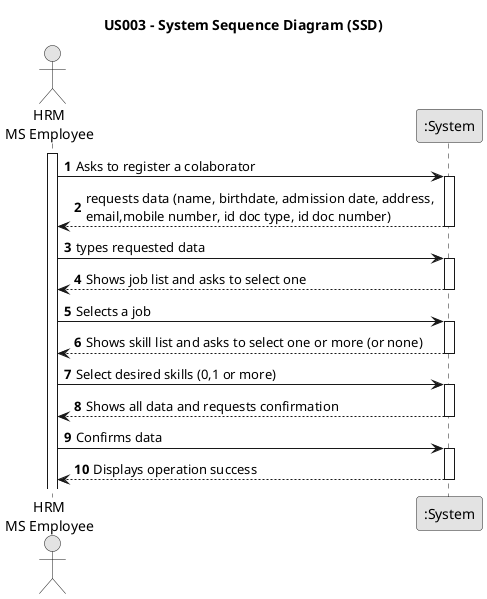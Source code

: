 @startuml
skinparam monochrome true
skinparam packageStyle rectangle
skinparam shadowing false

title US003 - System Sequence Diagram (SSD)

autonumber

actor "HRM\nMS Employee" as Employee
participant ":System" as System

activate Employee

    Employee -> System : Asks to register a colaborator

    activate System

        System --> Employee : requests data (name, birthdate, admission date, address, \nemail,mobile number, id doc type, id doc number)
    deactivate System

    Employee -> System : types requested data

    activate System

        System --> Employee : Shows job list and asks to select one
    deactivate System

    Employee -> System : Selects a job

    activate System

        System --> Employee : Shows skill list and asks to select one or more (or none)
    deactivate System

    Employee -> System : Select desired skills (0,1 or more)

    activate System

        System --> Employee : Shows all data and requests confirmation
    deactivate System

    Employee -> System : Confirms data

    activate System

        System --> Employee : Displays operation success
    deactivate System

@enduml